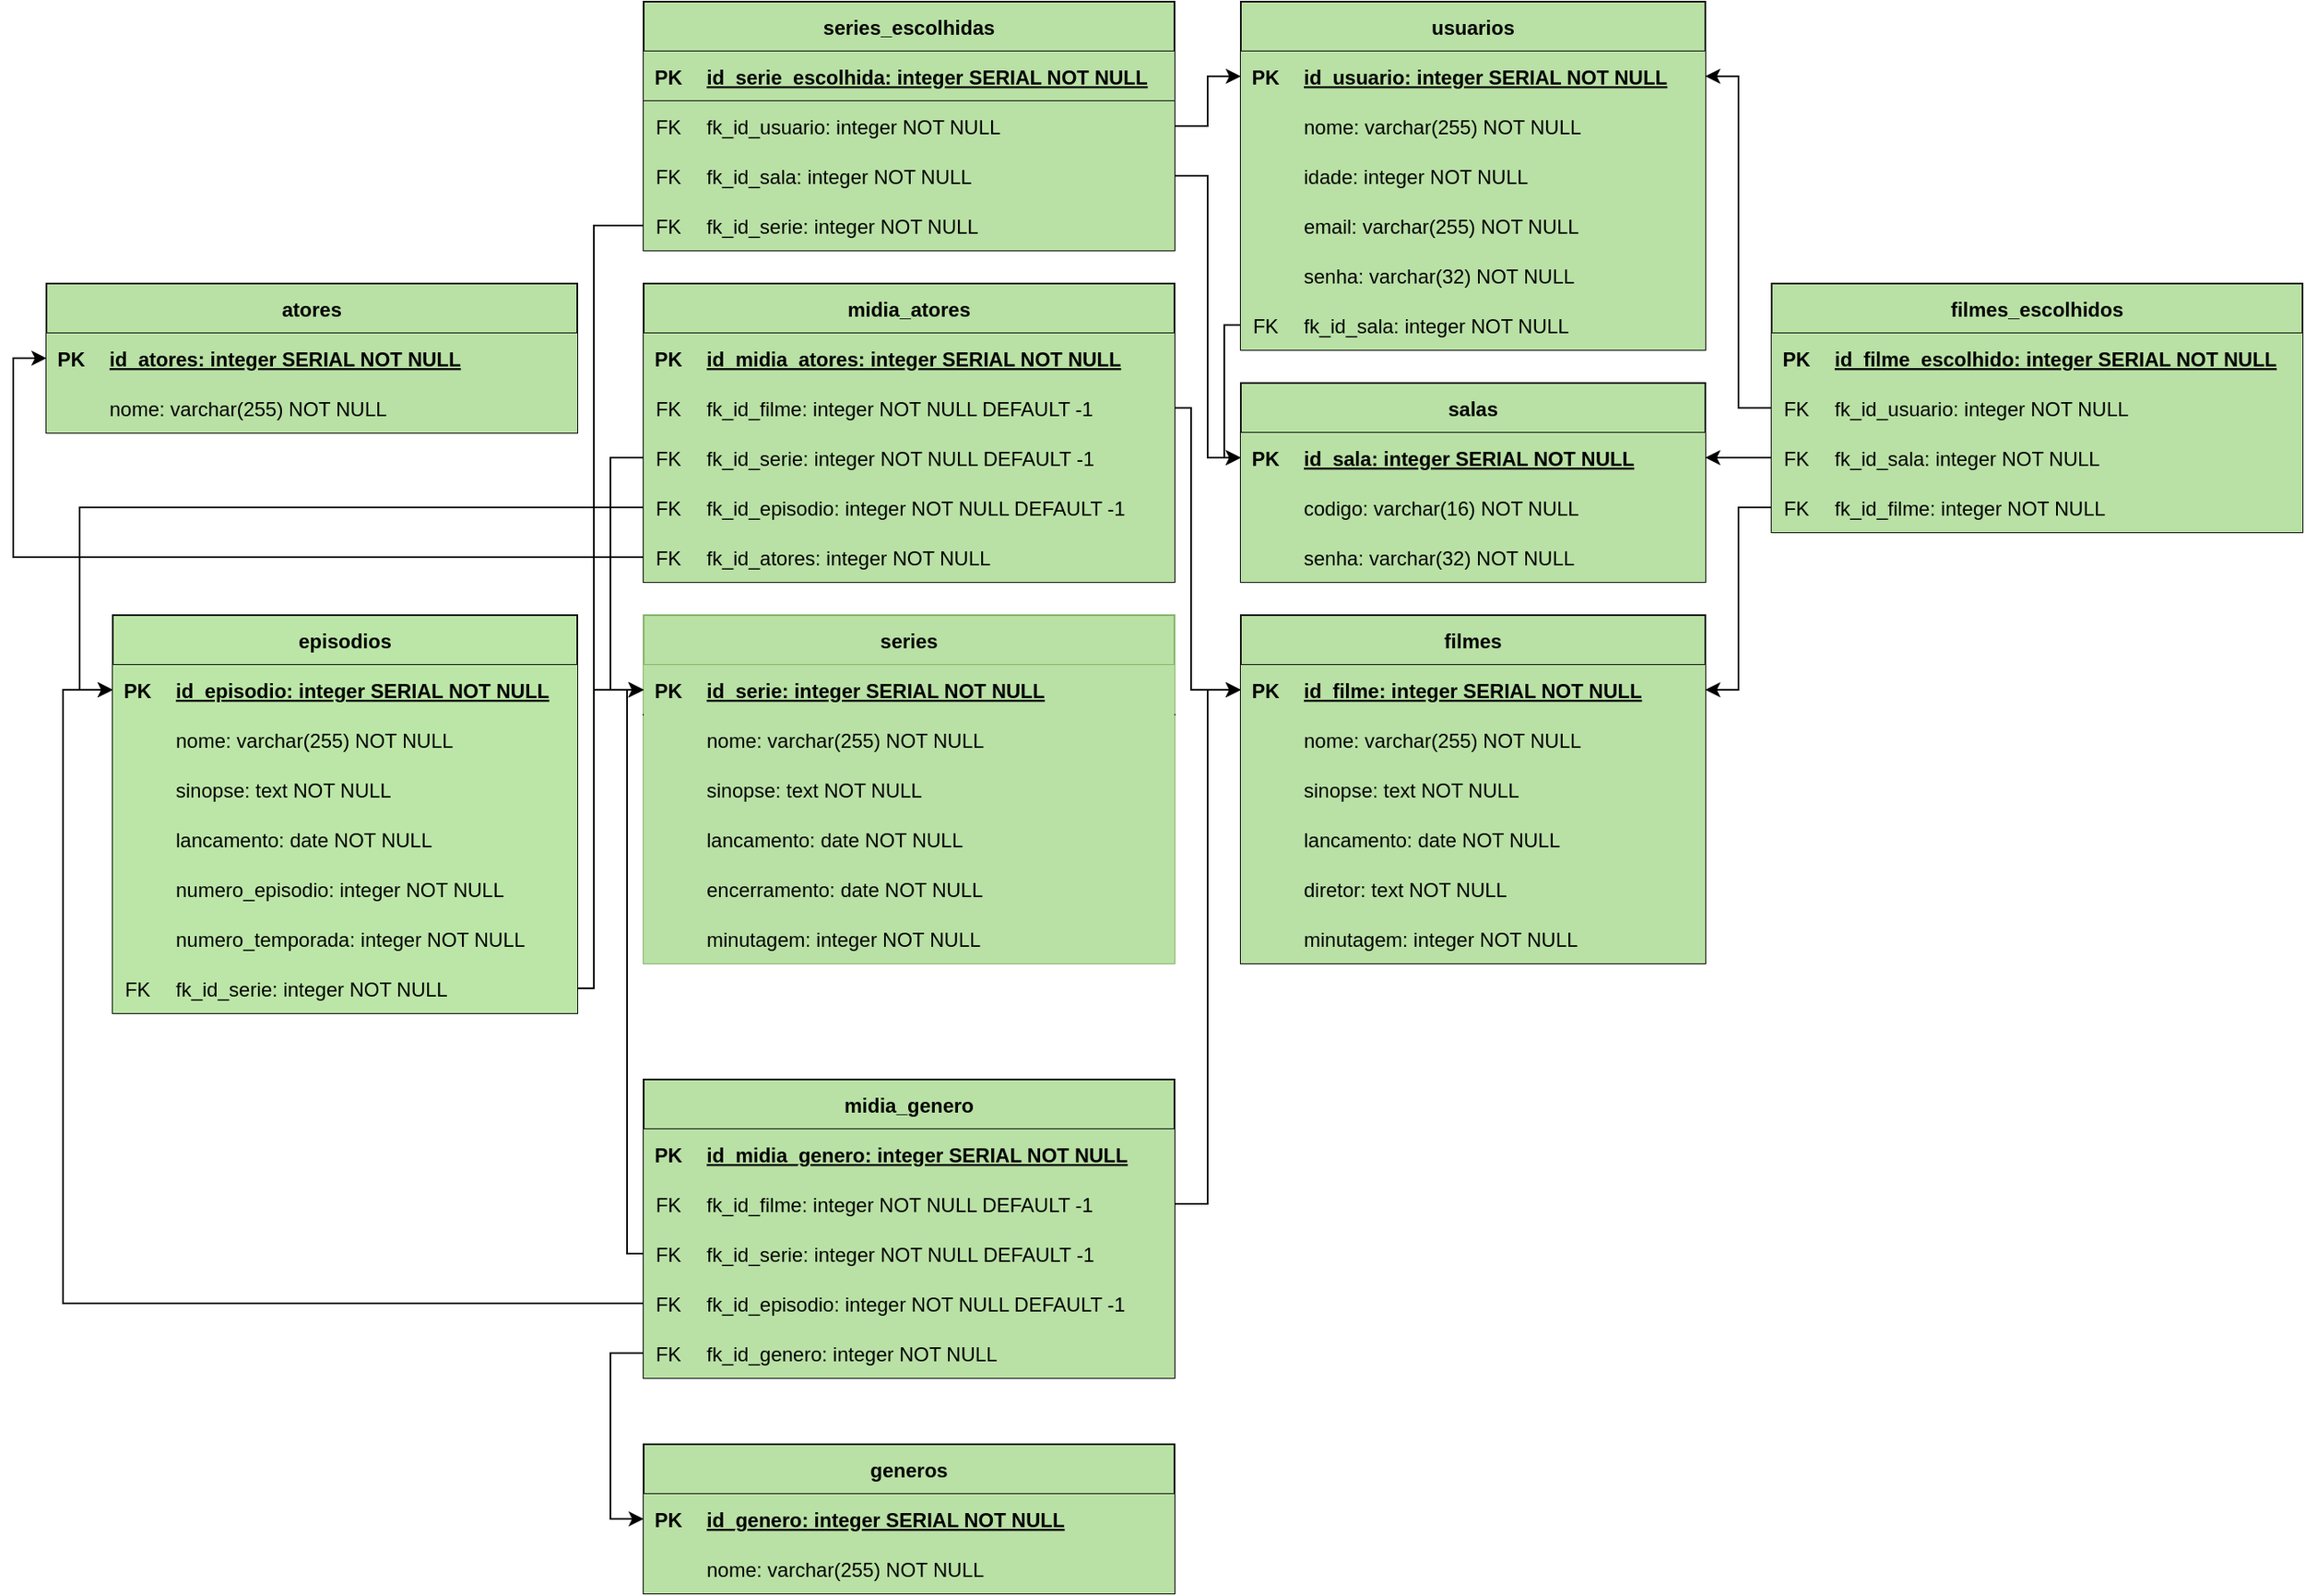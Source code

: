 <mxfile version="24.7.7">
  <diagram id="R2lEEEUBdFMjLlhIrx00" name="Page-1">
    <mxGraphModel dx="2986" dy="606" grid="1" gridSize="10" guides="1" tooltips="1" connect="1" arrows="1" fold="1" page="1" pageScale="1" pageWidth="850" pageHeight="1100" math="0" shadow="0" extFonts="Permanent Marker^https://fonts.googleapis.com/css?family=Permanent+Marker">
      <root>
        <mxCell id="0" />
        <mxCell id="1" parent="0" />
        <mxCell id="C-vyLk0tnHw3VtMMgP7b-2" value="salas" style="shape=table;startSize=30;container=1;collapsible=1;childLayout=tableLayout;fixedRows=1;rowLines=0;fontStyle=1;align=center;resizeLast=1;fillColor=#B9E0A5;" parent="1" vertex="1">
          <mxGeometry x="-680" y="340" width="280" height="120" as="geometry" />
        </mxCell>
        <mxCell id="C-vyLk0tnHw3VtMMgP7b-3" value="" style="shape=partialRectangle;collapsible=0;dropTarget=0;pointerEvents=0;fillColor=#B9E0A5;points=[[0,0.5],[1,0.5]];portConstraint=eastwest;top=0;left=0;right=0;bottom=1;" parent="C-vyLk0tnHw3VtMMgP7b-2" vertex="1">
          <mxGeometry y="30" width="280" height="30" as="geometry" />
        </mxCell>
        <mxCell id="C-vyLk0tnHw3VtMMgP7b-4" value="PK" style="shape=partialRectangle;overflow=hidden;connectable=0;fillColor=#B9E0A5;top=0;left=0;bottom=0;right=0;fontStyle=1;" parent="C-vyLk0tnHw3VtMMgP7b-3" vertex="1">
          <mxGeometry width="30" height="30" as="geometry">
            <mxRectangle width="30" height="30" as="alternateBounds" />
          </mxGeometry>
        </mxCell>
        <mxCell id="C-vyLk0tnHw3VtMMgP7b-5" value="id_sala: integer SERIAL NOT NULL" style="shape=partialRectangle;overflow=hidden;connectable=0;fillColor=#B9E0A5;top=0;left=0;bottom=0;right=0;align=left;spacingLeft=6;fontStyle=5;" parent="C-vyLk0tnHw3VtMMgP7b-3" vertex="1">
          <mxGeometry x="30" width="250" height="30" as="geometry">
            <mxRectangle width="250" height="30" as="alternateBounds" />
          </mxGeometry>
        </mxCell>
        <mxCell id="C-vyLk0tnHw3VtMMgP7b-6" value="" style="shape=partialRectangle;collapsible=0;dropTarget=0;pointerEvents=0;fillColor=#B9E0A5;points=[[0,0.5],[1,0.5]];portConstraint=eastwest;top=0;left=0;right=0;bottom=0;" parent="C-vyLk0tnHw3VtMMgP7b-2" vertex="1">
          <mxGeometry y="60" width="280" height="30" as="geometry" />
        </mxCell>
        <mxCell id="C-vyLk0tnHw3VtMMgP7b-7" value="" style="shape=partialRectangle;overflow=hidden;connectable=0;fillColor=#B9E0A5;top=0;left=0;bottom=0;right=0;" parent="C-vyLk0tnHw3VtMMgP7b-6" vertex="1">
          <mxGeometry width="30" height="30" as="geometry">
            <mxRectangle width="30" height="30" as="alternateBounds" />
          </mxGeometry>
        </mxCell>
        <mxCell id="C-vyLk0tnHw3VtMMgP7b-8" value="codigo: varchar(16) NOT NULL" style="shape=partialRectangle;overflow=hidden;connectable=0;fillColor=#B9E0A5;top=0;left=0;bottom=0;right=0;align=left;spacingLeft=6;" parent="C-vyLk0tnHw3VtMMgP7b-6" vertex="1">
          <mxGeometry x="30" width="250" height="30" as="geometry">
            <mxRectangle width="250" height="30" as="alternateBounds" />
          </mxGeometry>
        </mxCell>
        <mxCell id="YuTx6DVj9ohWgZIfJrAf-3" value="" style="shape=partialRectangle;collapsible=0;dropTarget=0;pointerEvents=0;fillColor=#B9E0A5;points=[[0,0.5],[1,0.5]];portConstraint=eastwest;top=0;left=0;right=0;bottom=0;" parent="C-vyLk0tnHw3VtMMgP7b-2" vertex="1">
          <mxGeometry y="90" width="280" height="30" as="geometry" />
        </mxCell>
        <mxCell id="YuTx6DVj9ohWgZIfJrAf-4" value="" style="shape=partialRectangle;overflow=hidden;connectable=0;fillColor=#B9E0A5;top=0;left=0;bottom=0;right=0;" parent="YuTx6DVj9ohWgZIfJrAf-3" vertex="1">
          <mxGeometry width="30" height="30" as="geometry">
            <mxRectangle width="30" height="30" as="alternateBounds" />
          </mxGeometry>
        </mxCell>
        <mxCell id="YuTx6DVj9ohWgZIfJrAf-5" value="senha: varchar(32) NOT NULL" style="shape=partialRectangle;overflow=hidden;connectable=0;fillColor=#B9E0A5;top=0;left=0;bottom=0;right=0;align=left;spacingLeft=6;" parent="YuTx6DVj9ohWgZIfJrAf-3" vertex="1">
          <mxGeometry x="30" width="250" height="30" as="geometry">
            <mxRectangle width="250" height="30" as="alternateBounds" />
          </mxGeometry>
        </mxCell>
        <mxCell id="C-vyLk0tnHw3VtMMgP7b-13" value="filmes" style="shape=table;startSize=30;container=1;collapsible=1;childLayout=tableLayout;fixedRows=1;rowLines=0;fontStyle=1;align=center;resizeLast=1;fillColor=#B9E0A5;" parent="1" vertex="1">
          <mxGeometry x="-680" y="480" width="280" height="210" as="geometry" />
        </mxCell>
        <mxCell id="C-vyLk0tnHw3VtMMgP7b-14" value="" style="shape=partialRectangle;collapsible=0;dropTarget=0;pointerEvents=0;fillColor=#B9E0A5;points=[[0,0.5],[1,0.5]];portConstraint=eastwest;top=0;left=0;right=0;bottom=1;" parent="C-vyLk0tnHw3VtMMgP7b-13" vertex="1">
          <mxGeometry y="30" width="280" height="30" as="geometry" />
        </mxCell>
        <mxCell id="C-vyLk0tnHw3VtMMgP7b-15" value="PK" style="shape=partialRectangle;overflow=hidden;connectable=0;fillColor=#B9E0A5;top=0;left=0;bottom=0;right=0;fontStyle=1;" parent="C-vyLk0tnHw3VtMMgP7b-14" vertex="1">
          <mxGeometry width="30" height="30" as="geometry">
            <mxRectangle width="30" height="30" as="alternateBounds" />
          </mxGeometry>
        </mxCell>
        <mxCell id="C-vyLk0tnHw3VtMMgP7b-16" value="id_filme: integer SERIAL NOT NULL" style="shape=partialRectangle;overflow=hidden;connectable=0;fillColor=#B9E0A5;top=0;left=0;bottom=0;right=0;align=left;spacingLeft=6;fontStyle=5;" parent="C-vyLk0tnHw3VtMMgP7b-14" vertex="1">
          <mxGeometry x="30" width="250" height="30" as="geometry">
            <mxRectangle width="250" height="30" as="alternateBounds" />
          </mxGeometry>
        </mxCell>
        <mxCell id="C-vyLk0tnHw3VtMMgP7b-17" value="" style="shape=partialRectangle;collapsible=0;dropTarget=0;pointerEvents=0;fillColor=#B9E0A5;points=[[0,0.5],[1,0.5]];portConstraint=eastwest;top=0;left=0;right=0;bottom=0;" parent="C-vyLk0tnHw3VtMMgP7b-13" vertex="1">
          <mxGeometry y="60" width="280" height="30" as="geometry" />
        </mxCell>
        <mxCell id="C-vyLk0tnHw3VtMMgP7b-18" value="" style="shape=partialRectangle;overflow=hidden;connectable=0;fillColor=#B9E0A5;top=0;left=0;bottom=0;right=0;" parent="C-vyLk0tnHw3VtMMgP7b-17" vertex="1">
          <mxGeometry width="30" height="30" as="geometry">
            <mxRectangle width="30" height="30" as="alternateBounds" />
          </mxGeometry>
        </mxCell>
        <mxCell id="C-vyLk0tnHw3VtMMgP7b-19" value="nome: varchar(255) NOT NULL" style="shape=partialRectangle;overflow=hidden;connectable=0;fillColor=#B9E0A5;top=0;left=0;bottom=0;right=0;align=left;spacingLeft=6;" parent="C-vyLk0tnHw3VtMMgP7b-17" vertex="1">
          <mxGeometry x="30" width="250" height="30" as="geometry">
            <mxRectangle width="250" height="30" as="alternateBounds" />
          </mxGeometry>
        </mxCell>
        <mxCell id="C-vyLk0tnHw3VtMMgP7b-20" value="" style="shape=partialRectangle;collapsible=0;dropTarget=0;pointerEvents=0;fillColor=#B9E0A5;points=[[0,0.5],[1,0.5]];portConstraint=eastwest;top=0;left=0;right=0;bottom=0;" parent="C-vyLk0tnHw3VtMMgP7b-13" vertex="1">
          <mxGeometry y="90" width="280" height="30" as="geometry" />
        </mxCell>
        <mxCell id="C-vyLk0tnHw3VtMMgP7b-21" value="" style="shape=partialRectangle;overflow=hidden;connectable=0;fillColor=#B9E0A5;top=0;left=0;bottom=0;right=0;" parent="C-vyLk0tnHw3VtMMgP7b-20" vertex="1">
          <mxGeometry width="30" height="30" as="geometry">
            <mxRectangle width="30" height="30" as="alternateBounds" />
          </mxGeometry>
        </mxCell>
        <mxCell id="C-vyLk0tnHw3VtMMgP7b-22" value="sinopse: text NOT NULL" style="shape=partialRectangle;overflow=hidden;connectable=0;fillColor=#B9E0A5;top=0;left=0;bottom=0;right=0;align=left;spacingLeft=6;" parent="C-vyLk0tnHw3VtMMgP7b-20" vertex="1">
          <mxGeometry x="30" width="250" height="30" as="geometry">
            <mxRectangle width="250" height="30" as="alternateBounds" />
          </mxGeometry>
        </mxCell>
        <mxCell id="4jYssweteFKAgpMdDyCE-33" value="" style="shape=partialRectangle;collapsible=0;dropTarget=0;pointerEvents=0;fillColor=#B9E0A5;points=[[0,0.5],[1,0.5]];portConstraint=eastwest;top=0;left=0;right=0;bottom=0;" parent="C-vyLk0tnHw3VtMMgP7b-13" vertex="1">
          <mxGeometry y="120" width="280" height="30" as="geometry" />
        </mxCell>
        <mxCell id="4jYssweteFKAgpMdDyCE-34" value="" style="shape=partialRectangle;overflow=hidden;connectable=0;fillColor=#B9E0A5;top=0;left=0;bottom=0;right=0;" parent="4jYssweteFKAgpMdDyCE-33" vertex="1">
          <mxGeometry width="30" height="30" as="geometry">
            <mxRectangle width="30" height="30" as="alternateBounds" />
          </mxGeometry>
        </mxCell>
        <mxCell id="4jYssweteFKAgpMdDyCE-35" value="lancamento: date NOT NULL" style="shape=partialRectangle;overflow=hidden;connectable=0;fillColor=#B9E0A5;top=0;left=0;bottom=0;right=0;align=left;spacingLeft=6;" parent="4jYssweteFKAgpMdDyCE-33" vertex="1">
          <mxGeometry x="30" width="250" height="30" as="geometry">
            <mxRectangle width="250" height="30" as="alternateBounds" />
          </mxGeometry>
        </mxCell>
        <mxCell id="O3_KmsKs-KlMIZ6la9Rg-70" value="" style="shape=partialRectangle;collapsible=0;dropTarget=0;pointerEvents=0;fillColor=#B9E0A5;points=[[0,0.5],[1,0.5]];portConstraint=eastwest;top=0;left=0;right=0;bottom=0;" parent="C-vyLk0tnHw3VtMMgP7b-13" vertex="1">
          <mxGeometry y="150" width="280" height="30" as="geometry" />
        </mxCell>
        <mxCell id="O3_KmsKs-KlMIZ6la9Rg-71" value="" style="shape=partialRectangle;overflow=hidden;connectable=0;fillColor=#B9E0A5;top=0;left=0;bottom=0;right=0;" parent="O3_KmsKs-KlMIZ6la9Rg-70" vertex="1">
          <mxGeometry width="30" height="30" as="geometry">
            <mxRectangle width="30" height="30" as="alternateBounds" />
          </mxGeometry>
        </mxCell>
        <mxCell id="O3_KmsKs-KlMIZ6la9Rg-72" value="diretor: text NOT NULL" style="shape=partialRectangle;overflow=hidden;connectable=0;fillColor=#B9E0A5;top=0;left=0;bottom=0;right=0;align=left;spacingLeft=6;" parent="O3_KmsKs-KlMIZ6la9Rg-70" vertex="1">
          <mxGeometry x="30" width="250" height="30" as="geometry">
            <mxRectangle width="250" height="30" as="alternateBounds" />
          </mxGeometry>
        </mxCell>
        <mxCell id="4jYssweteFKAgpMdDyCE-92" value="" style="shape=partialRectangle;collapsible=0;dropTarget=0;pointerEvents=0;fillColor=#B9E0A5;points=[[0,0.5],[1,0.5]];portConstraint=eastwest;top=0;left=0;right=0;bottom=0;" parent="C-vyLk0tnHw3VtMMgP7b-13" vertex="1">
          <mxGeometry y="180" width="280" height="30" as="geometry" />
        </mxCell>
        <mxCell id="4jYssweteFKAgpMdDyCE-93" value="" style="shape=partialRectangle;overflow=hidden;connectable=0;fillColor=#B9E0A5;top=0;left=0;bottom=0;right=0;" parent="4jYssweteFKAgpMdDyCE-92" vertex="1">
          <mxGeometry width="30" height="30" as="geometry">
            <mxRectangle width="30" height="30" as="alternateBounds" />
          </mxGeometry>
        </mxCell>
        <mxCell id="4jYssweteFKAgpMdDyCE-94" value="minutagem: integer NOT NULL" style="shape=partialRectangle;overflow=hidden;connectable=0;fillColor=#B9E0A5;top=0;left=0;bottom=0;right=0;align=left;spacingLeft=6;" parent="4jYssweteFKAgpMdDyCE-92" vertex="1">
          <mxGeometry x="30" width="250" height="30" as="geometry">
            <mxRectangle width="250" height="30" as="alternateBounds" />
          </mxGeometry>
        </mxCell>
        <mxCell id="C-vyLk0tnHw3VtMMgP7b-23" value="usuarios" style="shape=table;startSize=30;container=1;collapsible=1;childLayout=tableLayout;fixedRows=1;rowLines=0;fontStyle=1;align=center;resizeLast=1;fillColor=#B9E0A5;" parent="1" vertex="1">
          <mxGeometry x="-680" y="110" width="280" height="210" as="geometry" />
        </mxCell>
        <mxCell id="C-vyLk0tnHw3VtMMgP7b-24" value="" style="shape=partialRectangle;collapsible=0;dropTarget=0;pointerEvents=0;fillColor=#B9E0A5;points=[[0,0.5],[1,0.5]];portConstraint=eastwest;top=0;left=0;right=0;bottom=1;" parent="C-vyLk0tnHw3VtMMgP7b-23" vertex="1">
          <mxGeometry y="30" width="280" height="30" as="geometry" />
        </mxCell>
        <mxCell id="C-vyLk0tnHw3VtMMgP7b-25" value="PK" style="shape=partialRectangle;overflow=hidden;connectable=0;fillColor=#B9E0A5;top=0;left=0;bottom=0;right=0;fontStyle=1;" parent="C-vyLk0tnHw3VtMMgP7b-24" vertex="1">
          <mxGeometry width="30" height="30" as="geometry">
            <mxRectangle width="30" height="30" as="alternateBounds" />
          </mxGeometry>
        </mxCell>
        <mxCell id="C-vyLk0tnHw3VtMMgP7b-26" value="id_usuario: integer SERIAL NOT NULL" style="shape=partialRectangle;overflow=hidden;connectable=0;fillColor=#B9E0A5;top=0;left=0;bottom=0;right=0;align=left;spacingLeft=6;fontStyle=5;" parent="C-vyLk0tnHw3VtMMgP7b-24" vertex="1">
          <mxGeometry x="30" width="250" height="30" as="geometry">
            <mxRectangle width="250" height="30" as="alternateBounds" />
          </mxGeometry>
        </mxCell>
        <mxCell id="C-vyLk0tnHw3VtMMgP7b-27" value="" style="shape=partialRectangle;collapsible=0;dropTarget=0;pointerEvents=0;fillColor=#B9E0A5;points=[[0,0.5],[1,0.5]];portConstraint=eastwest;top=0;left=0;right=0;bottom=0;" parent="C-vyLk0tnHw3VtMMgP7b-23" vertex="1">
          <mxGeometry y="60" width="280" height="30" as="geometry" />
        </mxCell>
        <mxCell id="C-vyLk0tnHw3VtMMgP7b-28" value="" style="shape=partialRectangle;overflow=hidden;connectable=0;fillColor=#B9E0A5;top=0;left=0;bottom=0;right=0;" parent="C-vyLk0tnHw3VtMMgP7b-27" vertex="1">
          <mxGeometry width="30" height="30" as="geometry">
            <mxRectangle width="30" height="30" as="alternateBounds" />
          </mxGeometry>
        </mxCell>
        <mxCell id="C-vyLk0tnHw3VtMMgP7b-29" value="nome: varchar(255) NOT NULL" style="shape=partialRectangle;overflow=hidden;connectable=0;fillColor=#B9E0A5;top=0;left=0;bottom=0;right=0;align=left;spacingLeft=6;" parent="C-vyLk0tnHw3VtMMgP7b-27" vertex="1">
          <mxGeometry x="30" width="250" height="30" as="geometry">
            <mxRectangle width="250" height="30" as="alternateBounds" />
          </mxGeometry>
        </mxCell>
        <mxCell id="4jYssweteFKAgpMdDyCE-18" value="" style="shape=partialRectangle;collapsible=0;dropTarget=0;pointerEvents=0;fillColor=#B9E0A5;points=[[0,0.5],[1,0.5]];portConstraint=eastwest;top=0;left=0;right=0;bottom=0;" parent="C-vyLk0tnHw3VtMMgP7b-23" vertex="1">
          <mxGeometry y="90" width="280" height="30" as="geometry" />
        </mxCell>
        <mxCell id="4jYssweteFKAgpMdDyCE-19" value="" style="shape=partialRectangle;overflow=hidden;connectable=0;fillColor=#B9E0A5;top=0;left=0;bottom=0;right=0;" parent="4jYssweteFKAgpMdDyCE-18" vertex="1">
          <mxGeometry width="30" height="30" as="geometry">
            <mxRectangle width="30" height="30" as="alternateBounds" />
          </mxGeometry>
        </mxCell>
        <mxCell id="4jYssweteFKAgpMdDyCE-20" value="idade: integer NOT NULL" style="shape=partialRectangle;overflow=hidden;connectable=0;fillColor=#B9E0A5;top=0;left=0;bottom=0;right=0;align=left;spacingLeft=6;" parent="4jYssweteFKAgpMdDyCE-18" vertex="1">
          <mxGeometry x="30" width="250" height="30" as="geometry">
            <mxRectangle width="250" height="30" as="alternateBounds" />
          </mxGeometry>
        </mxCell>
        <mxCell id="4jYssweteFKAgpMdDyCE-15" value="" style="shape=partialRectangle;collapsible=0;dropTarget=0;pointerEvents=0;fillColor=#B9E0A5;points=[[0,0.5],[1,0.5]];portConstraint=eastwest;top=0;left=0;right=0;bottom=0;" parent="C-vyLk0tnHw3VtMMgP7b-23" vertex="1">
          <mxGeometry y="120" width="280" height="30" as="geometry" />
        </mxCell>
        <mxCell id="4jYssweteFKAgpMdDyCE-16" value="" style="shape=partialRectangle;overflow=hidden;connectable=0;fillColor=#B9E0A5;top=0;left=0;bottom=0;right=0;" parent="4jYssweteFKAgpMdDyCE-15" vertex="1">
          <mxGeometry width="30" height="30" as="geometry">
            <mxRectangle width="30" height="30" as="alternateBounds" />
          </mxGeometry>
        </mxCell>
        <mxCell id="4jYssweteFKAgpMdDyCE-17" value="email: varchar(255) NOT NULL" style="shape=partialRectangle;overflow=hidden;connectable=0;fillColor=#B9E0A5;top=0;left=0;bottom=0;right=0;align=left;spacingLeft=6;" parent="4jYssweteFKAgpMdDyCE-15" vertex="1">
          <mxGeometry x="30" width="250" height="30" as="geometry">
            <mxRectangle width="250" height="30" as="alternateBounds" />
          </mxGeometry>
        </mxCell>
        <mxCell id="4jYssweteFKAgpMdDyCE-21" value="" style="shape=partialRectangle;collapsible=0;dropTarget=0;pointerEvents=0;fillColor=#B9E0A5;points=[[0,0.5],[1,0.5]];portConstraint=eastwest;top=0;left=0;right=0;bottom=0;" parent="C-vyLk0tnHw3VtMMgP7b-23" vertex="1">
          <mxGeometry y="150" width="280" height="30" as="geometry" />
        </mxCell>
        <mxCell id="4jYssweteFKAgpMdDyCE-22" value="" style="shape=partialRectangle;overflow=hidden;connectable=0;fillColor=#B9E0A5;top=0;left=0;bottom=0;right=0;" parent="4jYssweteFKAgpMdDyCE-21" vertex="1">
          <mxGeometry width="30" height="30" as="geometry">
            <mxRectangle width="30" height="30" as="alternateBounds" />
          </mxGeometry>
        </mxCell>
        <mxCell id="4jYssweteFKAgpMdDyCE-23" value="senha: varchar(32) NOT NULL" style="shape=partialRectangle;overflow=hidden;connectable=0;fillColor=#B9E0A5;top=0;left=0;bottom=0;right=0;align=left;spacingLeft=6;" parent="4jYssweteFKAgpMdDyCE-21" vertex="1">
          <mxGeometry x="30" width="250" height="30" as="geometry">
            <mxRectangle width="250" height="30" as="alternateBounds" />
          </mxGeometry>
        </mxCell>
        <mxCell id="4jYssweteFKAgpMdDyCE-73" value="" style="shape=partialRectangle;collapsible=0;dropTarget=0;pointerEvents=0;fillColor=#B9E0A5;points=[[0,0.5],[1,0.5]];portConstraint=eastwest;top=0;left=0;right=0;bottom=0;" parent="C-vyLk0tnHw3VtMMgP7b-23" vertex="1">
          <mxGeometry y="180" width="280" height="30" as="geometry" />
        </mxCell>
        <mxCell id="4jYssweteFKAgpMdDyCE-74" value="FK" style="shape=partialRectangle;overflow=hidden;connectable=0;fillColor=#B9E0A5;top=0;left=0;bottom=0;right=0;" parent="4jYssweteFKAgpMdDyCE-73" vertex="1">
          <mxGeometry width="30" height="30" as="geometry">
            <mxRectangle width="30" height="30" as="alternateBounds" />
          </mxGeometry>
        </mxCell>
        <mxCell id="4jYssweteFKAgpMdDyCE-75" value="fk_id_sala: integer NOT NULL" style="shape=partialRectangle;overflow=hidden;connectable=0;fillColor=#B9E0A5;top=0;left=0;bottom=0;right=0;align=left;spacingLeft=6;" parent="4jYssweteFKAgpMdDyCE-73" vertex="1">
          <mxGeometry x="30" width="250" height="30" as="geometry">
            <mxRectangle width="250" height="30" as="alternateBounds" />
          </mxGeometry>
        </mxCell>
        <mxCell id="4jYssweteFKAgpMdDyCE-1" value="filmes_escolhidos" style="shape=table;startSize=30;container=1;collapsible=1;childLayout=tableLayout;fixedRows=1;rowLines=0;fontStyle=1;align=center;resizeLast=1;fillColor=#B9E0A5;" parent="1" vertex="1">
          <mxGeometry x="-360" y="280" width="320" height="150" as="geometry" />
        </mxCell>
        <mxCell id="4jYssweteFKAgpMdDyCE-2" value="" style="shape=partialRectangle;collapsible=0;dropTarget=0;pointerEvents=0;fillColor=#B9E0A5;points=[[0,0.5],[1,0.5]];portConstraint=eastwest;top=0;left=0;right=0;bottom=1;" parent="4jYssweteFKAgpMdDyCE-1" vertex="1">
          <mxGeometry y="30" width="320" height="30" as="geometry" />
        </mxCell>
        <mxCell id="4jYssweteFKAgpMdDyCE-3" value="PK" style="shape=partialRectangle;overflow=hidden;connectable=0;fillColor=#B9E0A5;top=0;left=0;bottom=0;right=0;fontStyle=1;" parent="4jYssweteFKAgpMdDyCE-2" vertex="1">
          <mxGeometry width="30" height="30" as="geometry">
            <mxRectangle width="30" height="30" as="alternateBounds" />
          </mxGeometry>
        </mxCell>
        <mxCell id="4jYssweteFKAgpMdDyCE-4" value="id_filme_escolhido: integer SERIAL NOT NULL" style="shape=partialRectangle;overflow=hidden;connectable=0;fillColor=#B9E0A5;top=0;left=0;bottom=0;right=0;align=left;spacingLeft=6;fontStyle=5;" parent="4jYssweteFKAgpMdDyCE-2" vertex="1">
          <mxGeometry x="30" width="290" height="30" as="geometry">
            <mxRectangle width="290" height="30" as="alternateBounds" />
          </mxGeometry>
        </mxCell>
        <mxCell id="4jYssweteFKAgpMdDyCE-5" value="" style="shape=partialRectangle;collapsible=0;dropTarget=0;pointerEvents=0;fillColor=#B9E0A5;points=[[0,0.5],[1,0.5]];portConstraint=eastwest;top=0;left=0;right=0;bottom=0;" parent="4jYssweteFKAgpMdDyCE-1" vertex="1">
          <mxGeometry y="60" width="320" height="30" as="geometry" />
        </mxCell>
        <mxCell id="4jYssweteFKAgpMdDyCE-6" value="FK" style="shape=partialRectangle;overflow=hidden;connectable=0;fillColor=#B9E0A5;top=0;left=0;bottom=0;right=0;" parent="4jYssweteFKAgpMdDyCE-5" vertex="1">
          <mxGeometry width="30" height="30" as="geometry">
            <mxRectangle width="30" height="30" as="alternateBounds" />
          </mxGeometry>
        </mxCell>
        <mxCell id="4jYssweteFKAgpMdDyCE-7" value="fk_id_usuario: integer NOT NULL" style="shape=partialRectangle;overflow=hidden;connectable=0;fillColor=#B9E0A5;top=0;left=0;bottom=0;right=0;align=left;spacingLeft=6;" parent="4jYssweteFKAgpMdDyCE-5" vertex="1">
          <mxGeometry x="30" width="290" height="30" as="geometry">
            <mxRectangle width="290" height="30" as="alternateBounds" />
          </mxGeometry>
        </mxCell>
        <mxCell id="4jYssweteFKAgpMdDyCE-51" value="" style="shape=partialRectangle;collapsible=0;dropTarget=0;pointerEvents=0;fillColor=#B9E0A5;points=[[0,0.5],[1,0.5]];portConstraint=eastwest;top=0;left=0;right=0;bottom=0;" parent="4jYssweteFKAgpMdDyCE-1" vertex="1">
          <mxGeometry y="90" width="320" height="30" as="geometry" />
        </mxCell>
        <mxCell id="4jYssweteFKAgpMdDyCE-52" value="FK" style="shape=partialRectangle;overflow=hidden;connectable=0;fillColor=#B9E0A5;top=0;left=0;bottom=0;right=0;" parent="4jYssweteFKAgpMdDyCE-51" vertex="1">
          <mxGeometry width="30" height="30" as="geometry">
            <mxRectangle width="30" height="30" as="alternateBounds" />
          </mxGeometry>
        </mxCell>
        <mxCell id="4jYssweteFKAgpMdDyCE-53" value="fk_id_sala: integer NOT NULL" style="shape=partialRectangle;overflow=hidden;connectable=0;fillColor=#B9E0A5;top=0;left=0;bottom=0;right=0;align=left;spacingLeft=6;" parent="4jYssweteFKAgpMdDyCE-51" vertex="1">
          <mxGeometry x="30" width="290" height="30" as="geometry">
            <mxRectangle width="290" height="30" as="alternateBounds" />
          </mxGeometry>
        </mxCell>
        <mxCell id="4jYssweteFKAgpMdDyCE-48" value="" style="shape=partialRectangle;collapsible=0;dropTarget=0;pointerEvents=0;fillColor=#B9E0A5;points=[[0,0.5],[1,0.5]];portConstraint=eastwest;top=0;left=0;right=0;bottom=0;" parent="4jYssweteFKAgpMdDyCE-1" vertex="1">
          <mxGeometry y="120" width="320" height="30" as="geometry" />
        </mxCell>
        <mxCell id="4jYssweteFKAgpMdDyCE-49" value="FK" style="shape=partialRectangle;overflow=hidden;connectable=0;fillColor=#B9E0A5;top=0;left=0;bottom=0;right=0;" parent="4jYssweteFKAgpMdDyCE-48" vertex="1">
          <mxGeometry width="30" height="30" as="geometry">
            <mxRectangle width="30" height="30" as="alternateBounds" />
          </mxGeometry>
        </mxCell>
        <mxCell id="4jYssweteFKAgpMdDyCE-50" value="fk_id_filme: integer NOT NULL" style="shape=partialRectangle;overflow=hidden;connectable=0;fillColor=#B9E0A5;top=0;left=0;bottom=0;right=0;align=left;spacingLeft=6;" parent="4jYssweteFKAgpMdDyCE-48" vertex="1">
          <mxGeometry x="30" width="290" height="30" as="geometry">
            <mxRectangle width="290" height="30" as="alternateBounds" />
          </mxGeometry>
        </mxCell>
        <mxCell id="4jYssweteFKAgpMdDyCE-84" style="edgeStyle=orthogonalEdgeStyle;rounded=0;orthogonalLoop=1;jettySize=auto;html=1;entryX=1;entryY=0.5;entryDx=0;entryDy=0;" parent="1" source="4jYssweteFKAgpMdDyCE-51" target="C-vyLk0tnHw3VtMMgP7b-3" edge="1">
          <mxGeometry relative="1" as="geometry" />
        </mxCell>
        <mxCell id="4jYssweteFKAgpMdDyCE-86" style="edgeStyle=orthogonalEdgeStyle;rounded=0;orthogonalLoop=1;jettySize=auto;html=1;entryX=0;entryY=0.5;entryDx=0;entryDy=0;" parent="1" source="4jYssweteFKAgpMdDyCE-73" target="C-vyLk0tnHw3VtMMgP7b-3" edge="1">
          <mxGeometry relative="1" as="geometry">
            <Array as="points">
              <mxPoint x="-690" y="305" />
              <mxPoint x="-690" y="385" />
            </Array>
          </mxGeometry>
        </mxCell>
        <mxCell id="4jYssweteFKAgpMdDyCE-91" style="edgeStyle=orthogonalEdgeStyle;rounded=0;orthogonalLoop=1;jettySize=auto;html=1;entryX=1;entryY=0.5;entryDx=0;entryDy=0;" parent="1" source="4jYssweteFKAgpMdDyCE-48" target="C-vyLk0tnHw3VtMMgP7b-14" edge="1">
          <mxGeometry relative="1" as="geometry" />
        </mxCell>
        <mxCell id="O3_KmsKs-KlMIZ6la9Rg-1" value="series" style="shape=table;startSize=30;container=1;collapsible=1;childLayout=tableLayout;fixedRows=1;rowLines=0;fontStyle=1;align=center;resizeLast=1;fillColor=#B9E0A5;strokeColor=#82b366;" parent="1" vertex="1">
          <mxGeometry x="-1040" y="480" width="320" height="210" as="geometry" />
        </mxCell>
        <mxCell id="O3_KmsKs-KlMIZ6la9Rg-2" value="" style="shape=partialRectangle;collapsible=0;dropTarget=0;pointerEvents=0;fillColor=#B9E0A5;points=[[0,0.5],[1,0.5]];portConstraint=eastwest;top=0;left=0;right=0;bottom=1;" parent="O3_KmsKs-KlMIZ6la9Rg-1" vertex="1">
          <mxGeometry y="30" width="320" height="30" as="geometry" />
        </mxCell>
        <mxCell id="O3_KmsKs-KlMIZ6la9Rg-3" value="PK" style="shape=partialRectangle;overflow=hidden;connectable=0;fillColor=#B9E0A5;top=0;left=0;bottom=0;right=0;fontStyle=1;" parent="O3_KmsKs-KlMIZ6la9Rg-2" vertex="1">
          <mxGeometry width="30" height="30" as="geometry">
            <mxRectangle width="30" height="30" as="alternateBounds" />
          </mxGeometry>
        </mxCell>
        <mxCell id="O3_KmsKs-KlMIZ6la9Rg-4" value="id_serie: integer SERIAL NOT NULL" style="shape=partialRectangle;overflow=hidden;connectable=0;fillColor=#B9E0A5;top=0;left=0;bottom=0;right=0;align=left;spacingLeft=6;fontStyle=5;" parent="O3_KmsKs-KlMIZ6la9Rg-2" vertex="1">
          <mxGeometry x="30" width="290" height="30" as="geometry">
            <mxRectangle width="290" height="30" as="alternateBounds" />
          </mxGeometry>
        </mxCell>
        <mxCell id="O3_KmsKs-KlMIZ6la9Rg-5" value="" style="shape=partialRectangle;collapsible=0;dropTarget=0;pointerEvents=0;fillColor=#B9E0A5;points=[[0,0.5],[1,0.5]];portConstraint=eastwest;top=0;left=0;right=0;bottom=0;" parent="O3_KmsKs-KlMIZ6la9Rg-1" vertex="1">
          <mxGeometry y="60" width="320" height="30" as="geometry" />
        </mxCell>
        <mxCell id="O3_KmsKs-KlMIZ6la9Rg-6" value="" style="shape=partialRectangle;overflow=hidden;connectable=0;fillColor=#B9E0A5;top=0;left=0;bottom=0;right=0;" parent="O3_KmsKs-KlMIZ6la9Rg-5" vertex="1">
          <mxGeometry width="30" height="30" as="geometry">
            <mxRectangle width="30" height="30" as="alternateBounds" />
          </mxGeometry>
        </mxCell>
        <mxCell id="O3_KmsKs-KlMIZ6la9Rg-7" value="nome: varchar(255) NOT NULL" style="shape=partialRectangle;overflow=hidden;connectable=0;fillColor=#B9E0A5;top=0;left=0;bottom=0;right=0;align=left;spacingLeft=6;" parent="O3_KmsKs-KlMIZ6la9Rg-5" vertex="1">
          <mxGeometry x="30" width="290" height="30" as="geometry">
            <mxRectangle width="290" height="30" as="alternateBounds" />
          </mxGeometry>
        </mxCell>
        <mxCell id="O3_KmsKs-KlMIZ6la9Rg-8" value="" style="shape=partialRectangle;collapsible=0;dropTarget=0;pointerEvents=0;fillColor=#B9E0A5;points=[[0,0.5],[1,0.5]];portConstraint=eastwest;top=0;left=0;right=0;bottom=0;" parent="O3_KmsKs-KlMIZ6la9Rg-1" vertex="1">
          <mxGeometry y="90" width="320" height="30" as="geometry" />
        </mxCell>
        <mxCell id="O3_KmsKs-KlMIZ6la9Rg-9" value="" style="shape=partialRectangle;overflow=hidden;connectable=0;fillColor=#B9E0A5;top=0;left=0;bottom=0;right=0;" parent="O3_KmsKs-KlMIZ6la9Rg-8" vertex="1">
          <mxGeometry width="30" height="30" as="geometry">
            <mxRectangle width="30" height="30" as="alternateBounds" />
          </mxGeometry>
        </mxCell>
        <mxCell id="O3_KmsKs-KlMIZ6la9Rg-10" value="sinopse: text NOT NULL" style="shape=partialRectangle;overflow=hidden;connectable=0;fillColor=#B9E0A5;top=0;left=0;bottom=0;right=0;align=left;spacingLeft=6;" parent="O3_KmsKs-KlMIZ6la9Rg-8" vertex="1">
          <mxGeometry x="30" width="290" height="30" as="geometry">
            <mxRectangle width="290" height="30" as="alternateBounds" />
          </mxGeometry>
        </mxCell>
        <mxCell id="O3_KmsKs-KlMIZ6la9Rg-11" value="" style="shape=partialRectangle;collapsible=0;dropTarget=0;pointerEvents=0;fillColor=#B9E0A5;points=[[0,0.5],[1,0.5]];portConstraint=eastwest;top=0;left=0;right=0;bottom=0;" parent="O3_KmsKs-KlMIZ6la9Rg-1" vertex="1">
          <mxGeometry y="120" width="320" height="30" as="geometry" />
        </mxCell>
        <mxCell id="O3_KmsKs-KlMIZ6la9Rg-12" value="" style="shape=partialRectangle;overflow=hidden;connectable=0;fillColor=#B9E0A5;top=0;left=0;bottom=0;right=0;" parent="O3_KmsKs-KlMIZ6la9Rg-11" vertex="1">
          <mxGeometry width="30" height="30" as="geometry">
            <mxRectangle width="30" height="30" as="alternateBounds" />
          </mxGeometry>
        </mxCell>
        <mxCell id="O3_KmsKs-KlMIZ6la9Rg-13" value="lancamento: date NOT NULL" style="shape=partialRectangle;overflow=hidden;connectable=0;fillColor=#B9E0A5;top=0;left=0;bottom=0;right=0;align=left;spacingLeft=6;" parent="O3_KmsKs-KlMIZ6la9Rg-11" vertex="1">
          <mxGeometry x="30" width="290" height="30" as="geometry">
            <mxRectangle width="290" height="30" as="alternateBounds" />
          </mxGeometry>
        </mxCell>
        <mxCell id="O3_KmsKs-KlMIZ6la9Rg-24" value="" style="shape=partialRectangle;collapsible=0;dropTarget=0;pointerEvents=0;fillColor=#B9E0A5;points=[[0,0.5],[1,0.5]];portConstraint=eastwest;top=0;left=0;right=0;bottom=0;" parent="O3_KmsKs-KlMIZ6la9Rg-1" vertex="1">
          <mxGeometry y="150" width="320" height="30" as="geometry" />
        </mxCell>
        <mxCell id="O3_KmsKs-KlMIZ6la9Rg-25" value="" style="shape=partialRectangle;overflow=hidden;connectable=0;fillColor=#B9E0A5;top=0;left=0;bottom=0;right=0;" parent="O3_KmsKs-KlMIZ6la9Rg-24" vertex="1">
          <mxGeometry width="30" height="30" as="geometry">
            <mxRectangle width="30" height="30" as="alternateBounds" />
          </mxGeometry>
        </mxCell>
        <mxCell id="O3_KmsKs-KlMIZ6la9Rg-26" value="encerramento: date NOT NULL" style="shape=partialRectangle;overflow=hidden;connectable=0;fillColor=#B9E0A5;top=0;left=0;bottom=0;right=0;align=left;spacingLeft=6;" parent="O3_KmsKs-KlMIZ6la9Rg-24" vertex="1">
          <mxGeometry x="30" width="290" height="30" as="geometry">
            <mxRectangle width="290" height="30" as="alternateBounds" />
          </mxGeometry>
        </mxCell>
        <mxCell id="U60I73bSEBsrePmYxL8--30" value="" style="shape=partialRectangle;collapsible=0;dropTarget=0;pointerEvents=0;fillColor=#B9E0A5;points=[[0,0.5],[1,0.5]];portConstraint=eastwest;top=0;left=0;right=0;bottom=0;" vertex="1" parent="O3_KmsKs-KlMIZ6la9Rg-1">
          <mxGeometry y="180" width="320" height="30" as="geometry" />
        </mxCell>
        <mxCell id="U60I73bSEBsrePmYxL8--31" value="" style="shape=partialRectangle;overflow=hidden;connectable=0;fillColor=#B9E0A5;top=0;left=0;bottom=0;right=0;" vertex="1" parent="U60I73bSEBsrePmYxL8--30">
          <mxGeometry width="30" height="30" as="geometry">
            <mxRectangle width="30" height="30" as="alternateBounds" />
          </mxGeometry>
        </mxCell>
        <mxCell id="U60I73bSEBsrePmYxL8--32" value="minutagem: integer NOT NULL" style="shape=partialRectangle;overflow=hidden;connectable=0;fillColor=#B9E0A5;top=0;left=0;bottom=0;right=0;align=left;spacingLeft=6;" vertex="1" parent="U60I73bSEBsrePmYxL8--30">
          <mxGeometry x="30" width="290" height="30" as="geometry">
            <mxRectangle width="290" height="30" as="alternateBounds" />
          </mxGeometry>
        </mxCell>
        <mxCell id="O3_KmsKs-KlMIZ6la9Rg-27" value="episodios" style="shape=table;startSize=30;container=1;collapsible=1;childLayout=tableLayout;fixedRows=1;rowLines=0;fontStyle=1;align=center;resizeLast=1;fillColor=#bce6a7;" parent="1" vertex="1">
          <mxGeometry x="-1360" y="480" width="280" height="240" as="geometry" />
        </mxCell>
        <mxCell id="O3_KmsKs-KlMIZ6la9Rg-28" value="" style="shape=partialRectangle;collapsible=0;dropTarget=0;pointerEvents=0;fillColor=#bce6a7;points=[[0,0.5],[1,0.5]];portConstraint=eastwest;top=0;left=0;right=0;bottom=1;" parent="O3_KmsKs-KlMIZ6la9Rg-27" vertex="1">
          <mxGeometry y="30" width="280" height="30" as="geometry" />
        </mxCell>
        <mxCell id="O3_KmsKs-KlMIZ6la9Rg-29" value="PK" style="shape=partialRectangle;overflow=hidden;connectable=0;fillColor=#bce6a7;top=0;left=0;bottom=0;right=0;fontStyle=1;" parent="O3_KmsKs-KlMIZ6la9Rg-28" vertex="1">
          <mxGeometry width="30" height="30" as="geometry">
            <mxRectangle width="30" height="30" as="alternateBounds" />
          </mxGeometry>
        </mxCell>
        <mxCell id="O3_KmsKs-KlMIZ6la9Rg-30" value="id_episodio: integer SERIAL NOT NULL" style="shape=partialRectangle;overflow=hidden;connectable=0;fillColor=#bce6a7;top=0;left=0;bottom=0;right=0;align=left;spacingLeft=6;fontStyle=5;" parent="O3_KmsKs-KlMIZ6la9Rg-28" vertex="1">
          <mxGeometry x="30" width="250" height="30" as="geometry">
            <mxRectangle width="250" height="30" as="alternateBounds" />
          </mxGeometry>
        </mxCell>
        <mxCell id="O3_KmsKs-KlMIZ6la9Rg-31" value="" style="shape=partialRectangle;collapsible=0;dropTarget=0;pointerEvents=0;fillColor=#bce6a7;points=[[0,0.5],[1,0.5]];portConstraint=eastwest;top=0;left=0;right=0;bottom=0;" parent="O3_KmsKs-KlMIZ6la9Rg-27" vertex="1">
          <mxGeometry y="60" width="280" height="30" as="geometry" />
        </mxCell>
        <mxCell id="O3_KmsKs-KlMIZ6la9Rg-32" value="" style="shape=partialRectangle;overflow=hidden;connectable=0;fillColor=#bce6a7;top=0;left=0;bottom=0;right=0;" parent="O3_KmsKs-KlMIZ6la9Rg-31" vertex="1">
          <mxGeometry width="30" height="30" as="geometry">
            <mxRectangle width="30" height="30" as="alternateBounds" />
          </mxGeometry>
        </mxCell>
        <mxCell id="O3_KmsKs-KlMIZ6la9Rg-33" value="nome: varchar(255) NOT NULL" style="shape=partialRectangle;overflow=hidden;connectable=0;fillColor=#bce6a7;top=0;left=0;bottom=0;right=0;align=left;spacingLeft=6;" parent="O3_KmsKs-KlMIZ6la9Rg-31" vertex="1">
          <mxGeometry x="30" width="250" height="30" as="geometry">
            <mxRectangle width="250" height="30" as="alternateBounds" />
          </mxGeometry>
        </mxCell>
        <mxCell id="O3_KmsKs-KlMIZ6la9Rg-34" value="" style="shape=partialRectangle;collapsible=0;dropTarget=0;pointerEvents=0;fillColor=#bce6a7;points=[[0,0.5],[1,0.5]];portConstraint=eastwest;top=0;left=0;right=0;bottom=0;" parent="O3_KmsKs-KlMIZ6la9Rg-27" vertex="1">
          <mxGeometry y="90" width="280" height="30" as="geometry" />
        </mxCell>
        <mxCell id="O3_KmsKs-KlMIZ6la9Rg-35" value="" style="shape=partialRectangle;overflow=hidden;connectable=0;fillColor=#bce6a7;top=0;left=0;bottom=0;right=0;" parent="O3_KmsKs-KlMIZ6la9Rg-34" vertex="1">
          <mxGeometry width="30" height="30" as="geometry">
            <mxRectangle width="30" height="30" as="alternateBounds" />
          </mxGeometry>
        </mxCell>
        <mxCell id="O3_KmsKs-KlMIZ6la9Rg-36" value="sinopse: text NOT NULL" style="shape=partialRectangle;overflow=hidden;connectable=0;fillColor=#bce6a7;top=0;left=0;bottom=0;right=0;align=left;spacingLeft=6;" parent="O3_KmsKs-KlMIZ6la9Rg-34" vertex="1">
          <mxGeometry x="30" width="250" height="30" as="geometry">
            <mxRectangle width="250" height="30" as="alternateBounds" />
          </mxGeometry>
        </mxCell>
        <mxCell id="O3_KmsKs-KlMIZ6la9Rg-37" value="" style="shape=partialRectangle;collapsible=0;dropTarget=0;pointerEvents=0;fillColor=#bce6a7;points=[[0,0.5],[1,0.5]];portConstraint=eastwest;top=0;left=0;right=0;bottom=0;" parent="O3_KmsKs-KlMIZ6la9Rg-27" vertex="1">
          <mxGeometry y="120" width="280" height="30" as="geometry" />
        </mxCell>
        <mxCell id="O3_KmsKs-KlMIZ6la9Rg-38" value="" style="shape=partialRectangle;overflow=hidden;connectable=0;fillColor=#bce6a7;top=0;left=0;bottom=0;right=0;" parent="O3_KmsKs-KlMIZ6la9Rg-37" vertex="1">
          <mxGeometry width="30" height="30" as="geometry">
            <mxRectangle width="30" height="30" as="alternateBounds" />
          </mxGeometry>
        </mxCell>
        <mxCell id="O3_KmsKs-KlMIZ6la9Rg-39" value="lancamento: date NOT NULL" style="shape=partialRectangle;overflow=hidden;connectable=0;fillColor=#bce6a7;top=0;left=0;bottom=0;right=0;align=left;spacingLeft=6;" parent="O3_KmsKs-KlMIZ6la9Rg-37" vertex="1">
          <mxGeometry x="30" width="250" height="30" as="geometry">
            <mxRectangle width="250" height="30" as="alternateBounds" />
          </mxGeometry>
        </mxCell>
        <mxCell id="O3_KmsKs-KlMIZ6la9Rg-40" value="" style="shape=partialRectangle;collapsible=0;dropTarget=0;pointerEvents=0;fillColor=#bce6a7;points=[[0,0.5],[1,0.5]];portConstraint=eastwest;top=0;left=0;right=0;bottom=0;" parent="O3_KmsKs-KlMIZ6la9Rg-27" vertex="1">
          <mxGeometry y="150" width="280" height="30" as="geometry" />
        </mxCell>
        <mxCell id="O3_KmsKs-KlMIZ6la9Rg-41" value="" style="shape=partialRectangle;overflow=hidden;connectable=0;fillColor=#bce6a7;top=0;left=0;bottom=0;right=0;" parent="O3_KmsKs-KlMIZ6la9Rg-40" vertex="1">
          <mxGeometry width="30" height="30" as="geometry">
            <mxRectangle width="30" height="30" as="alternateBounds" />
          </mxGeometry>
        </mxCell>
        <mxCell id="O3_KmsKs-KlMIZ6la9Rg-42" value="numero_episodio: integer NOT NULL" style="shape=partialRectangle;overflow=hidden;connectable=0;fillColor=#bce6a7;top=0;left=0;bottom=0;right=0;align=left;spacingLeft=6;" parent="O3_KmsKs-KlMIZ6la9Rg-40" vertex="1">
          <mxGeometry x="30" width="250" height="30" as="geometry">
            <mxRectangle width="250" height="30" as="alternateBounds" />
          </mxGeometry>
        </mxCell>
        <mxCell id="O3_KmsKs-KlMIZ6la9Rg-46" value="" style="shape=partialRectangle;collapsible=0;dropTarget=0;pointerEvents=0;fillColor=#bce6a7;points=[[0,0.5],[1,0.5]];portConstraint=eastwest;top=0;left=0;right=0;bottom=0;" parent="O3_KmsKs-KlMIZ6la9Rg-27" vertex="1">
          <mxGeometry y="180" width="280" height="30" as="geometry" />
        </mxCell>
        <mxCell id="O3_KmsKs-KlMIZ6la9Rg-47" value="" style="shape=partialRectangle;overflow=hidden;connectable=0;fillColor=#bce6a7;top=0;left=0;bottom=0;right=0;" parent="O3_KmsKs-KlMIZ6la9Rg-46" vertex="1">
          <mxGeometry width="30" height="30" as="geometry">
            <mxRectangle width="30" height="30" as="alternateBounds" />
          </mxGeometry>
        </mxCell>
        <mxCell id="O3_KmsKs-KlMIZ6la9Rg-48" value="numero_temporada: integer NOT NULL" style="shape=partialRectangle;overflow=hidden;connectable=0;fillColor=#bce6a7;top=0;left=0;bottom=0;right=0;align=left;spacingLeft=6;" parent="O3_KmsKs-KlMIZ6la9Rg-46" vertex="1">
          <mxGeometry x="30" width="250" height="30" as="geometry">
            <mxRectangle width="250" height="30" as="alternateBounds" />
          </mxGeometry>
        </mxCell>
        <mxCell id="O3_KmsKs-KlMIZ6la9Rg-49" value="" style="shape=partialRectangle;collapsible=0;dropTarget=0;pointerEvents=0;fillColor=#bce6a7;points=[[0,0.5],[1,0.5]];portConstraint=eastwest;top=0;left=0;right=0;bottom=0;" parent="O3_KmsKs-KlMIZ6la9Rg-27" vertex="1">
          <mxGeometry y="210" width="280" height="30" as="geometry" />
        </mxCell>
        <mxCell id="O3_KmsKs-KlMIZ6la9Rg-50" value="FK" style="shape=partialRectangle;overflow=hidden;connectable=0;fillColor=#bce6a7;top=0;left=0;bottom=0;right=0;" parent="O3_KmsKs-KlMIZ6la9Rg-49" vertex="1">
          <mxGeometry width="30" height="30" as="geometry">
            <mxRectangle width="30" height="30" as="alternateBounds" />
          </mxGeometry>
        </mxCell>
        <mxCell id="O3_KmsKs-KlMIZ6la9Rg-51" value="fk_id_serie: integer NOT NULL" style="shape=partialRectangle;overflow=hidden;connectable=0;fillColor=#bce6a7;top=0;left=0;bottom=0;right=0;align=left;spacingLeft=6;" parent="O3_KmsKs-KlMIZ6la9Rg-49" vertex="1">
          <mxGeometry x="30" width="250" height="30" as="geometry">
            <mxRectangle width="250" height="30" as="alternateBounds" />
          </mxGeometry>
        </mxCell>
        <mxCell id="O3_KmsKs-KlMIZ6la9Rg-52" style="edgeStyle=orthogonalEdgeStyle;rounded=0;orthogonalLoop=1;jettySize=auto;html=1;entryX=0;entryY=0.5;entryDx=0;entryDy=0;" parent="1" source="O3_KmsKs-KlMIZ6la9Rg-49" target="O3_KmsKs-KlMIZ6la9Rg-2" edge="1">
          <mxGeometry relative="1" as="geometry">
            <Array as="points">
              <mxPoint x="-1070" y="705" />
              <mxPoint x="-1070" y="525" />
            </Array>
          </mxGeometry>
        </mxCell>
        <mxCell id="O3_KmsKs-KlMIZ6la9Rg-53" value="series_escolhidas" style="shape=table;startSize=30;container=1;collapsible=1;childLayout=tableLayout;fixedRows=1;rowLines=0;fontStyle=1;align=center;resizeLast=1;fillColor=#B9E0A5;" parent="1" vertex="1">
          <mxGeometry x="-1040" y="110" width="320" height="150" as="geometry" />
        </mxCell>
        <mxCell id="O3_KmsKs-KlMIZ6la9Rg-54" value="" style="shape=partialRectangle;collapsible=0;dropTarget=0;pointerEvents=0;fillColor=#B9E0A5;points=[[0,0.5],[1,0.5]];portConstraint=eastwest;top=0;left=0;right=0;bottom=1;" parent="O3_KmsKs-KlMIZ6la9Rg-53" vertex="1">
          <mxGeometry y="30" width="320" height="30" as="geometry" />
        </mxCell>
        <mxCell id="O3_KmsKs-KlMIZ6la9Rg-55" value="PK" style="shape=partialRectangle;overflow=hidden;connectable=0;fillColor=none;top=0;left=0;bottom=0;right=0;fontStyle=1;" parent="O3_KmsKs-KlMIZ6la9Rg-54" vertex="1">
          <mxGeometry width="30" height="30" as="geometry">
            <mxRectangle width="30" height="30" as="alternateBounds" />
          </mxGeometry>
        </mxCell>
        <mxCell id="O3_KmsKs-KlMIZ6la9Rg-56" value="id_serie_escolhida: integer SERIAL NOT NULL" style="shape=partialRectangle;overflow=hidden;connectable=0;fillColor=none;top=0;left=0;bottom=0;right=0;align=left;spacingLeft=6;fontStyle=5;" parent="O3_KmsKs-KlMIZ6la9Rg-54" vertex="1">
          <mxGeometry x="30" width="290" height="30" as="geometry">
            <mxRectangle width="290" height="30" as="alternateBounds" />
          </mxGeometry>
        </mxCell>
        <mxCell id="O3_KmsKs-KlMIZ6la9Rg-57" value="" style="shape=partialRectangle;collapsible=0;dropTarget=0;pointerEvents=0;fillColor=#B9E0A5;points=[[0,0.5],[1,0.5]];portConstraint=eastwest;top=0;left=0;right=0;bottom=0;" parent="O3_KmsKs-KlMIZ6la9Rg-53" vertex="1">
          <mxGeometry y="60" width="320" height="30" as="geometry" />
        </mxCell>
        <mxCell id="O3_KmsKs-KlMIZ6la9Rg-58" value="FK" style="shape=partialRectangle;overflow=hidden;connectable=0;fillColor=#B9E0A5;top=0;left=0;bottom=0;right=0;" parent="O3_KmsKs-KlMIZ6la9Rg-57" vertex="1">
          <mxGeometry width="30" height="30" as="geometry">
            <mxRectangle width="30" height="30" as="alternateBounds" />
          </mxGeometry>
        </mxCell>
        <mxCell id="O3_KmsKs-KlMIZ6la9Rg-59" value="fk_id_usuario: integer NOT NULL" style="shape=partialRectangle;overflow=hidden;connectable=0;fillColor=#B9E0A5;top=0;left=0;bottom=0;right=0;align=left;spacingLeft=6;" parent="O3_KmsKs-KlMIZ6la9Rg-57" vertex="1">
          <mxGeometry x="30" width="290" height="30" as="geometry">
            <mxRectangle width="290" height="30" as="alternateBounds" />
          </mxGeometry>
        </mxCell>
        <mxCell id="O3_KmsKs-KlMIZ6la9Rg-60" value="" style="shape=partialRectangle;collapsible=0;dropTarget=0;pointerEvents=0;fillColor=#B9E0A5;points=[[0,0.5],[1,0.5]];portConstraint=eastwest;top=0;left=0;right=0;bottom=0;" parent="O3_KmsKs-KlMIZ6la9Rg-53" vertex="1">
          <mxGeometry y="90" width="320" height="30" as="geometry" />
        </mxCell>
        <mxCell id="O3_KmsKs-KlMIZ6la9Rg-61" value="FK" style="shape=partialRectangle;overflow=hidden;connectable=0;fillColor=#B9E0A5;top=0;left=0;bottom=0;right=0;" parent="O3_KmsKs-KlMIZ6la9Rg-60" vertex="1">
          <mxGeometry width="30" height="30" as="geometry">
            <mxRectangle width="30" height="30" as="alternateBounds" />
          </mxGeometry>
        </mxCell>
        <mxCell id="O3_KmsKs-KlMIZ6la9Rg-62" value="fk_id_sala: integer NOT NULL" style="shape=partialRectangle;overflow=hidden;connectable=0;fillColor=#B9E0A5;top=0;left=0;bottom=0;right=0;align=left;spacingLeft=6;" parent="O3_KmsKs-KlMIZ6la9Rg-60" vertex="1">
          <mxGeometry x="30" width="290" height="30" as="geometry">
            <mxRectangle width="290" height="30" as="alternateBounds" />
          </mxGeometry>
        </mxCell>
        <mxCell id="O3_KmsKs-KlMIZ6la9Rg-63" value="" style="shape=partialRectangle;collapsible=0;dropTarget=0;pointerEvents=0;fillColor=#B9E0A5;points=[[0,0.5],[1,0.5]];portConstraint=eastwest;top=0;left=0;right=0;bottom=0;" parent="O3_KmsKs-KlMIZ6la9Rg-53" vertex="1">
          <mxGeometry y="120" width="320" height="30" as="geometry" />
        </mxCell>
        <mxCell id="O3_KmsKs-KlMIZ6la9Rg-64" value="FK" style="shape=partialRectangle;overflow=hidden;connectable=0;fillColor=#B9E0A5;top=0;left=0;bottom=0;right=0;" parent="O3_KmsKs-KlMIZ6la9Rg-63" vertex="1">
          <mxGeometry width="30" height="30" as="geometry">
            <mxRectangle width="30" height="30" as="alternateBounds" />
          </mxGeometry>
        </mxCell>
        <mxCell id="O3_KmsKs-KlMIZ6la9Rg-65" value="fk_id_serie: integer NOT NULL" style="shape=partialRectangle;overflow=hidden;connectable=0;fillColor=#B9E0A5;top=0;left=0;bottom=0;right=0;align=left;spacingLeft=6;" parent="O3_KmsKs-KlMIZ6la9Rg-63" vertex="1">
          <mxGeometry x="30" width="290" height="30" as="geometry">
            <mxRectangle width="290" height="30" as="alternateBounds" />
          </mxGeometry>
        </mxCell>
        <mxCell id="O3_KmsKs-KlMIZ6la9Rg-66" style="edgeStyle=orthogonalEdgeStyle;rounded=0;orthogonalLoop=1;jettySize=auto;html=1;entryX=0;entryY=0.5;entryDx=0;entryDy=0;" parent="1" source="O3_KmsKs-KlMIZ6la9Rg-57" target="C-vyLk0tnHw3VtMMgP7b-24" edge="1">
          <mxGeometry relative="1" as="geometry" />
        </mxCell>
        <mxCell id="O3_KmsKs-KlMIZ6la9Rg-67" style="edgeStyle=orthogonalEdgeStyle;rounded=0;orthogonalLoop=1;jettySize=auto;html=1;entryX=1;entryY=0.5;entryDx=0;entryDy=0;" parent="1" source="4jYssweteFKAgpMdDyCE-5" target="C-vyLk0tnHw3VtMMgP7b-24" edge="1">
          <mxGeometry relative="1" as="geometry" />
        </mxCell>
        <mxCell id="O3_KmsKs-KlMIZ6la9Rg-68" style="edgeStyle=orthogonalEdgeStyle;rounded=0;orthogonalLoop=1;jettySize=auto;html=1;entryX=0;entryY=0.5;entryDx=0;entryDy=0;" parent="1" source="O3_KmsKs-KlMIZ6la9Rg-60" target="C-vyLk0tnHw3VtMMgP7b-3" edge="1">
          <mxGeometry relative="1" as="geometry" />
        </mxCell>
        <mxCell id="O3_KmsKs-KlMIZ6la9Rg-73" value="generos" style="shape=table;startSize=30;container=1;collapsible=1;childLayout=tableLayout;fixedRows=1;rowLines=0;fontStyle=1;align=center;resizeLast=1;fillColor=#B9E0A5;" parent="1" vertex="1">
          <mxGeometry x="-1040" y="980" width="320" height="90" as="geometry" />
        </mxCell>
        <mxCell id="O3_KmsKs-KlMIZ6la9Rg-74" value="" style="shape=partialRectangle;collapsible=0;dropTarget=0;pointerEvents=0;fillColor=#B9E0A5;points=[[0,0.5],[1,0.5]];portConstraint=eastwest;top=0;left=0;right=0;bottom=1;" parent="O3_KmsKs-KlMIZ6la9Rg-73" vertex="1">
          <mxGeometry y="30" width="320" height="30" as="geometry" />
        </mxCell>
        <mxCell id="O3_KmsKs-KlMIZ6la9Rg-75" value="PK" style="shape=partialRectangle;overflow=hidden;connectable=0;fillColor=#B9E0A5;top=0;left=0;bottom=0;right=0;fontStyle=1;" parent="O3_KmsKs-KlMIZ6la9Rg-74" vertex="1">
          <mxGeometry width="30" height="30" as="geometry">
            <mxRectangle width="30" height="30" as="alternateBounds" />
          </mxGeometry>
        </mxCell>
        <mxCell id="O3_KmsKs-KlMIZ6la9Rg-76" value="id_genero: integer SERIAL NOT NULL" style="shape=partialRectangle;overflow=hidden;connectable=0;fillColor=#B9E0A5;top=0;left=0;bottom=0;right=0;align=left;spacingLeft=6;fontStyle=5;" parent="O3_KmsKs-KlMIZ6la9Rg-74" vertex="1">
          <mxGeometry x="30" width="290" height="30" as="geometry">
            <mxRectangle width="290" height="30" as="alternateBounds" />
          </mxGeometry>
        </mxCell>
        <mxCell id="O3_KmsKs-KlMIZ6la9Rg-77" value="" style="shape=partialRectangle;collapsible=0;dropTarget=0;pointerEvents=0;fillColor=#B9E0A5;points=[[0,0.5],[1,0.5]];portConstraint=eastwest;top=0;left=0;right=0;bottom=0;" parent="O3_KmsKs-KlMIZ6la9Rg-73" vertex="1">
          <mxGeometry y="60" width="320" height="30" as="geometry" />
        </mxCell>
        <mxCell id="O3_KmsKs-KlMIZ6la9Rg-78" value="" style="shape=partialRectangle;overflow=hidden;connectable=0;fillColor=#B9E0A5;top=0;left=0;bottom=0;right=0;" parent="O3_KmsKs-KlMIZ6la9Rg-77" vertex="1">
          <mxGeometry width="30" height="30" as="geometry">
            <mxRectangle width="30" height="30" as="alternateBounds" />
          </mxGeometry>
        </mxCell>
        <mxCell id="O3_KmsKs-KlMIZ6la9Rg-79" value="nome: varchar(255) NOT NULL" style="shape=partialRectangle;overflow=hidden;connectable=0;fillColor=#B9E0A5;top=0;left=0;bottom=0;right=0;align=left;spacingLeft=6;" parent="O3_KmsKs-KlMIZ6la9Rg-77" vertex="1">
          <mxGeometry x="30" width="290" height="30" as="geometry">
            <mxRectangle width="290" height="30" as="alternateBounds" />
          </mxGeometry>
        </mxCell>
        <mxCell id="O3_KmsKs-KlMIZ6la9Rg-95" value="midia_genero" style="shape=table;startSize=30;container=1;collapsible=1;childLayout=tableLayout;fixedRows=1;rowLines=0;fontStyle=1;align=center;resizeLast=1;fillColor=#B9E0A5;" parent="1" vertex="1">
          <mxGeometry x="-1040" y="760" width="320" height="180" as="geometry" />
        </mxCell>
        <mxCell id="O3_KmsKs-KlMIZ6la9Rg-96" value="" style="shape=partialRectangle;collapsible=0;dropTarget=0;pointerEvents=0;fillColor=#B9E0A5;points=[[0,0.5],[1,0.5]];portConstraint=eastwest;top=0;left=0;right=0;bottom=1;" parent="O3_KmsKs-KlMIZ6la9Rg-95" vertex="1">
          <mxGeometry y="30" width="320" height="30" as="geometry" />
        </mxCell>
        <mxCell id="O3_KmsKs-KlMIZ6la9Rg-97" value="PK" style="shape=partialRectangle;overflow=hidden;connectable=0;fillColor=#B9E0A5;top=0;left=0;bottom=0;right=0;fontStyle=1;" parent="O3_KmsKs-KlMIZ6la9Rg-96" vertex="1">
          <mxGeometry width="30" height="30" as="geometry">
            <mxRectangle width="30" height="30" as="alternateBounds" />
          </mxGeometry>
        </mxCell>
        <mxCell id="O3_KmsKs-KlMIZ6la9Rg-98" value="id_midia_genero: integer SERIAL NOT NULL" style="shape=partialRectangle;overflow=hidden;connectable=0;fillColor=#B9E0A5;top=0;left=0;bottom=0;right=0;align=left;spacingLeft=6;fontStyle=5;" parent="O3_KmsKs-KlMIZ6la9Rg-96" vertex="1">
          <mxGeometry x="30" width="290" height="30" as="geometry">
            <mxRectangle width="290" height="30" as="alternateBounds" />
          </mxGeometry>
        </mxCell>
        <mxCell id="O3_KmsKs-KlMIZ6la9Rg-99" value="" style="shape=partialRectangle;collapsible=0;dropTarget=0;pointerEvents=0;fillColor=#B9E0A5;points=[[0,0.5],[1,0.5]];portConstraint=eastwest;top=0;left=0;right=0;bottom=0;" parent="O3_KmsKs-KlMIZ6la9Rg-95" vertex="1">
          <mxGeometry y="60" width="320" height="30" as="geometry" />
        </mxCell>
        <mxCell id="O3_KmsKs-KlMIZ6la9Rg-100" value="FK" style="shape=partialRectangle;overflow=hidden;connectable=0;fillColor=#B9E0A5;top=0;left=0;bottom=0;right=0;" parent="O3_KmsKs-KlMIZ6la9Rg-99" vertex="1">
          <mxGeometry width="30" height="30" as="geometry">
            <mxRectangle width="30" height="30" as="alternateBounds" />
          </mxGeometry>
        </mxCell>
        <mxCell id="O3_KmsKs-KlMIZ6la9Rg-101" value="fk_id_filme: integer NOT NULL DEFAULT -1" style="shape=partialRectangle;overflow=hidden;connectable=0;fillColor=#B9E0A5;top=0;left=0;bottom=0;right=0;align=left;spacingLeft=6;" parent="O3_KmsKs-KlMIZ6la9Rg-99" vertex="1">
          <mxGeometry x="30" width="290" height="30" as="geometry">
            <mxRectangle width="290" height="30" as="alternateBounds" />
          </mxGeometry>
        </mxCell>
        <mxCell id="O3_KmsKs-KlMIZ6la9Rg-102" value="" style="shape=partialRectangle;collapsible=0;dropTarget=0;pointerEvents=0;fillColor=#B9E0A5;points=[[0,0.5],[1,0.5]];portConstraint=eastwest;top=0;left=0;right=0;bottom=0;" parent="O3_KmsKs-KlMIZ6la9Rg-95" vertex="1">
          <mxGeometry y="90" width="320" height="30" as="geometry" />
        </mxCell>
        <mxCell id="O3_KmsKs-KlMIZ6la9Rg-103" value="FK" style="shape=partialRectangle;overflow=hidden;connectable=0;fillColor=#B9E0A5;top=0;left=0;bottom=0;right=0;" parent="O3_KmsKs-KlMIZ6la9Rg-102" vertex="1">
          <mxGeometry width="30" height="30" as="geometry">
            <mxRectangle width="30" height="30" as="alternateBounds" />
          </mxGeometry>
        </mxCell>
        <mxCell id="O3_KmsKs-KlMIZ6la9Rg-104" value="fk_id_serie: integer NOT NULL DEFAULT -1" style="shape=partialRectangle;overflow=hidden;connectable=0;fillColor=#B9E0A5;top=0;left=0;bottom=0;right=0;align=left;spacingLeft=6;" parent="O3_KmsKs-KlMIZ6la9Rg-102" vertex="1">
          <mxGeometry x="30" width="290" height="30" as="geometry">
            <mxRectangle width="290" height="30" as="alternateBounds" />
          </mxGeometry>
        </mxCell>
        <mxCell id="O3_KmsKs-KlMIZ6la9Rg-105" value="" style="shape=partialRectangle;collapsible=0;dropTarget=0;pointerEvents=0;fillColor=#B9E0A5;points=[[0,0.5],[1,0.5]];portConstraint=eastwest;top=0;left=0;right=0;bottom=0;" parent="O3_KmsKs-KlMIZ6la9Rg-95" vertex="1">
          <mxGeometry y="120" width="320" height="30" as="geometry" />
        </mxCell>
        <mxCell id="O3_KmsKs-KlMIZ6la9Rg-106" value="FK" style="shape=partialRectangle;overflow=hidden;connectable=0;fillColor=#B9E0A5;top=0;left=0;bottom=0;right=0;" parent="O3_KmsKs-KlMIZ6la9Rg-105" vertex="1">
          <mxGeometry width="30" height="30" as="geometry">
            <mxRectangle width="30" height="30" as="alternateBounds" />
          </mxGeometry>
        </mxCell>
        <mxCell id="O3_KmsKs-KlMIZ6la9Rg-107" value="fk_id_episodio: integer NOT NULL DEFAULT -1" style="shape=partialRectangle;overflow=hidden;connectable=0;fillColor=#B9E0A5;top=0;left=0;bottom=0;right=0;align=left;spacingLeft=6;" parent="O3_KmsKs-KlMIZ6la9Rg-105" vertex="1">
          <mxGeometry x="30" width="290" height="30" as="geometry">
            <mxRectangle width="290" height="30" as="alternateBounds" />
          </mxGeometry>
        </mxCell>
        <mxCell id="O3_KmsKs-KlMIZ6la9Rg-108" value="" style="shape=partialRectangle;collapsible=0;dropTarget=0;pointerEvents=0;fillColor=#B9E0A5;points=[[0,0.5],[1,0.5]];portConstraint=eastwest;top=0;left=0;right=0;bottom=0;" parent="O3_KmsKs-KlMIZ6la9Rg-95" vertex="1">
          <mxGeometry y="150" width="320" height="30" as="geometry" />
        </mxCell>
        <mxCell id="O3_KmsKs-KlMIZ6la9Rg-109" value="FK" style="shape=partialRectangle;overflow=hidden;connectable=0;fillColor=#B9E0A5;top=0;left=0;bottom=0;right=0;" parent="O3_KmsKs-KlMIZ6la9Rg-108" vertex="1">
          <mxGeometry width="30" height="30" as="geometry">
            <mxRectangle width="30" height="30" as="alternateBounds" />
          </mxGeometry>
        </mxCell>
        <mxCell id="O3_KmsKs-KlMIZ6la9Rg-110" value="fk_id_genero: integer NOT NULL" style="shape=partialRectangle;overflow=hidden;connectable=0;fillColor=#B9E0A5;top=0;left=0;bottom=0;right=0;align=left;spacingLeft=6;" parent="O3_KmsKs-KlMIZ6la9Rg-108" vertex="1">
          <mxGeometry x="30" width="290" height="30" as="geometry">
            <mxRectangle width="290" height="30" as="alternateBounds" />
          </mxGeometry>
        </mxCell>
        <mxCell id="O3_KmsKs-KlMIZ6la9Rg-111" style="edgeStyle=orthogonalEdgeStyle;rounded=0;orthogonalLoop=1;jettySize=auto;html=1;entryX=0;entryY=0.5;entryDx=0;entryDy=0;" parent="1" source="O3_KmsKs-KlMIZ6la9Rg-108" target="O3_KmsKs-KlMIZ6la9Rg-74" edge="1">
          <mxGeometry relative="1" as="geometry" />
        </mxCell>
        <mxCell id="O3_KmsKs-KlMIZ6la9Rg-112" style="edgeStyle=orthogonalEdgeStyle;rounded=0;orthogonalLoop=1;jettySize=auto;html=1;entryX=0;entryY=0.5;entryDx=0;entryDy=0;" parent="1" source="O3_KmsKs-KlMIZ6la9Rg-105" target="O3_KmsKs-KlMIZ6la9Rg-28" edge="1">
          <mxGeometry relative="1" as="geometry">
            <Array as="points">
              <mxPoint x="-1390" y="895" />
              <mxPoint x="-1390" y="525" />
            </Array>
          </mxGeometry>
        </mxCell>
        <mxCell id="O3_KmsKs-KlMIZ6la9Rg-113" style="edgeStyle=orthogonalEdgeStyle;rounded=0;orthogonalLoop=1;jettySize=auto;html=1;entryX=0;entryY=0.5;entryDx=0;entryDy=0;" parent="1" source="O3_KmsKs-KlMIZ6la9Rg-102" target="O3_KmsKs-KlMIZ6la9Rg-2" edge="1">
          <mxGeometry relative="1" as="geometry">
            <Array as="points">
              <mxPoint x="-1050" y="865" />
              <mxPoint x="-1050" y="525" />
            </Array>
          </mxGeometry>
        </mxCell>
        <mxCell id="O3_KmsKs-KlMIZ6la9Rg-114" style="edgeStyle=orthogonalEdgeStyle;rounded=0;orthogonalLoop=1;jettySize=auto;html=1;entryX=0;entryY=0.5;entryDx=0;entryDy=0;" parent="1" source="O3_KmsKs-KlMIZ6la9Rg-99" target="C-vyLk0tnHw3VtMMgP7b-14" edge="1">
          <mxGeometry relative="1" as="geometry">
            <Array as="points">
              <mxPoint x="-700" y="835" />
              <mxPoint x="-700" y="525" />
            </Array>
          </mxGeometry>
        </mxCell>
        <mxCell id="U60I73bSEBsrePmYxL8--1" value="midia_atores" style="shape=table;startSize=30;container=1;collapsible=1;childLayout=tableLayout;fixedRows=1;rowLines=0;fontStyle=1;align=center;resizeLast=1;fillColor=#B9E0A5;" vertex="1" parent="1">
          <mxGeometry x="-1040" y="280" width="320" height="180" as="geometry" />
        </mxCell>
        <mxCell id="U60I73bSEBsrePmYxL8--2" value="" style="shape=partialRectangle;collapsible=0;dropTarget=0;pointerEvents=0;fillColor=#B9E0A5;points=[[0,0.5],[1,0.5]];portConstraint=eastwest;top=0;left=0;right=0;bottom=1;" vertex="1" parent="U60I73bSEBsrePmYxL8--1">
          <mxGeometry y="30" width="320" height="30" as="geometry" />
        </mxCell>
        <mxCell id="U60I73bSEBsrePmYxL8--3" value="PK" style="shape=partialRectangle;overflow=hidden;connectable=0;fillColor=#B9E0A5;top=0;left=0;bottom=0;right=0;fontStyle=1;" vertex="1" parent="U60I73bSEBsrePmYxL8--2">
          <mxGeometry width="30" height="30" as="geometry">
            <mxRectangle width="30" height="30" as="alternateBounds" />
          </mxGeometry>
        </mxCell>
        <mxCell id="U60I73bSEBsrePmYxL8--4" value="id_midia_atores: integer SERIAL NOT NULL" style="shape=partialRectangle;overflow=hidden;connectable=0;fillColor=#B9E0A5;top=0;left=0;bottom=0;right=0;align=left;spacingLeft=6;fontStyle=5;" vertex="1" parent="U60I73bSEBsrePmYxL8--2">
          <mxGeometry x="30" width="290" height="30" as="geometry">
            <mxRectangle width="290" height="30" as="alternateBounds" />
          </mxGeometry>
        </mxCell>
        <mxCell id="U60I73bSEBsrePmYxL8--5" value="" style="shape=partialRectangle;collapsible=0;dropTarget=0;pointerEvents=0;fillColor=#B9E0A5;points=[[0,0.5],[1,0.5]];portConstraint=eastwest;top=0;left=0;right=0;bottom=0;" vertex="1" parent="U60I73bSEBsrePmYxL8--1">
          <mxGeometry y="60" width="320" height="30" as="geometry" />
        </mxCell>
        <mxCell id="U60I73bSEBsrePmYxL8--6" value="FK" style="shape=partialRectangle;overflow=hidden;connectable=0;fillColor=#B9E0A5;top=0;left=0;bottom=0;right=0;" vertex="1" parent="U60I73bSEBsrePmYxL8--5">
          <mxGeometry width="30" height="30" as="geometry">
            <mxRectangle width="30" height="30" as="alternateBounds" />
          </mxGeometry>
        </mxCell>
        <mxCell id="U60I73bSEBsrePmYxL8--7" value="fk_id_filme: integer NOT NULL DEFAULT -1" style="shape=partialRectangle;overflow=hidden;connectable=0;fillColor=#B9E0A5;top=0;left=0;bottom=0;right=0;align=left;spacingLeft=6;" vertex="1" parent="U60I73bSEBsrePmYxL8--5">
          <mxGeometry x="30" width="290" height="30" as="geometry">
            <mxRectangle width="290" height="30" as="alternateBounds" />
          </mxGeometry>
        </mxCell>
        <mxCell id="U60I73bSEBsrePmYxL8--8" value="" style="shape=partialRectangle;collapsible=0;dropTarget=0;pointerEvents=0;fillColor=#B9E0A5;points=[[0,0.5],[1,0.5]];portConstraint=eastwest;top=0;left=0;right=0;bottom=0;" vertex="1" parent="U60I73bSEBsrePmYxL8--1">
          <mxGeometry y="90" width="320" height="30" as="geometry" />
        </mxCell>
        <mxCell id="U60I73bSEBsrePmYxL8--9" value="FK" style="shape=partialRectangle;overflow=hidden;connectable=0;fillColor=#B9E0A5;top=0;left=0;bottom=0;right=0;" vertex="1" parent="U60I73bSEBsrePmYxL8--8">
          <mxGeometry width="30" height="30" as="geometry">
            <mxRectangle width="30" height="30" as="alternateBounds" />
          </mxGeometry>
        </mxCell>
        <mxCell id="U60I73bSEBsrePmYxL8--10" value="fk_id_serie: integer NOT NULL DEFAULT -1" style="shape=partialRectangle;overflow=hidden;connectable=0;fillColor=#B9E0A5;top=0;left=0;bottom=0;right=0;align=left;spacingLeft=6;" vertex="1" parent="U60I73bSEBsrePmYxL8--8">
          <mxGeometry x="30" width="290" height="30" as="geometry">
            <mxRectangle width="290" height="30" as="alternateBounds" />
          </mxGeometry>
        </mxCell>
        <mxCell id="U60I73bSEBsrePmYxL8--11" value="" style="shape=partialRectangle;collapsible=0;dropTarget=0;pointerEvents=0;fillColor=#B9E0A5;points=[[0,0.5],[1,0.5]];portConstraint=eastwest;top=0;left=0;right=0;bottom=0;" vertex="1" parent="U60I73bSEBsrePmYxL8--1">
          <mxGeometry y="120" width="320" height="30" as="geometry" />
        </mxCell>
        <mxCell id="U60I73bSEBsrePmYxL8--12" value="FK" style="shape=partialRectangle;overflow=hidden;connectable=0;fillColor=#B9E0A5;top=0;left=0;bottom=0;right=0;" vertex="1" parent="U60I73bSEBsrePmYxL8--11">
          <mxGeometry width="30" height="30" as="geometry">
            <mxRectangle width="30" height="30" as="alternateBounds" />
          </mxGeometry>
        </mxCell>
        <mxCell id="U60I73bSEBsrePmYxL8--13" value="fk_id_episodio: integer NOT NULL DEFAULT -1" style="shape=partialRectangle;overflow=hidden;connectable=0;fillColor=#B9E0A5;top=0;left=0;bottom=0;right=0;align=left;spacingLeft=6;" vertex="1" parent="U60I73bSEBsrePmYxL8--11">
          <mxGeometry x="30" width="290" height="30" as="geometry">
            <mxRectangle width="290" height="30" as="alternateBounds" />
          </mxGeometry>
        </mxCell>
        <mxCell id="U60I73bSEBsrePmYxL8--14" value="" style="shape=partialRectangle;collapsible=0;dropTarget=0;pointerEvents=0;fillColor=#B9E0A5;points=[[0,0.5],[1,0.5]];portConstraint=eastwest;top=0;left=0;right=0;bottom=0;" vertex="1" parent="U60I73bSEBsrePmYxL8--1">
          <mxGeometry y="150" width="320" height="30" as="geometry" />
        </mxCell>
        <mxCell id="U60I73bSEBsrePmYxL8--15" value="FK" style="shape=partialRectangle;overflow=hidden;connectable=0;fillColor=#B9E0A5;top=0;left=0;bottom=0;right=0;" vertex="1" parent="U60I73bSEBsrePmYxL8--14">
          <mxGeometry width="30" height="30" as="geometry">
            <mxRectangle width="30" height="30" as="alternateBounds" />
          </mxGeometry>
        </mxCell>
        <mxCell id="U60I73bSEBsrePmYxL8--16" value="fk_id_atores: integer NOT NULL" style="shape=partialRectangle;overflow=hidden;connectable=0;fillColor=#B9E0A5;top=0;left=0;bottom=0;right=0;align=left;spacingLeft=6;" vertex="1" parent="U60I73bSEBsrePmYxL8--14">
          <mxGeometry x="30" width="290" height="30" as="geometry">
            <mxRectangle width="290" height="30" as="alternateBounds" />
          </mxGeometry>
        </mxCell>
        <mxCell id="U60I73bSEBsrePmYxL8--17" value="atores" style="shape=table;startSize=30;container=1;collapsible=1;childLayout=tableLayout;fixedRows=1;rowLines=0;fontStyle=1;align=center;resizeLast=1;fillColor=#B9E0A5;" vertex="1" parent="1">
          <mxGeometry x="-1400" y="280" width="320" height="90" as="geometry" />
        </mxCell>
        <mxCell id="U60I73bSEBsrePmYxL8--18" value="" style="shape=partialRectangle;collapsible=0;dropTarget=0;pointerEvents=0;fillColor=#B9E0A5;points=[[0,0.5],[1,0.5]];portConstraint=eastwest;top=0;left=0;right=0;bottom=1;" vertex="1" parent="U60I73bSEBsrePmYxL8--17">
          <mxGeometry y="30" width="320" height="30" as="geometry" />
        </mxCell>
        <mxCell id="U60I73bSEBsrePmYxL8--19" value="PK" style="shape=partialRectangle;overflow=hidden;connectable=0;fillColor=#B9E0A5;top=0;left=0;bottom=0;right=0;fontStyle=1;" vertex="1" parent="U60I73bSEBsrePmYxL8--18">
          <mxGeometry width="30" height="30" as="geometry">
            <mxRectangle width="30" height="30" as="alternateBounds" />
          </mxGeometry>
        </mxCell>
        <mxCell id="U60I73bSEBsrePmYxL8--20" value="id_atores: integer SERIAL NOT NULL" style="shape=partialRectangle;overflow=hidden;connectable=0;fillColor=#B9E0A5;top=0;left=0;bottom=0;right=0;align=left;spacingLeft=6;fontStyle=5;" vertex="1" parent="U60I73bSEBsrePmYxL8--18">
          <mxGeometry x="30" width="290" height="30" as="geometry">
            <mxRectangle width="290" height="30" as="alternateBounds" />
          </mxGeometry>
        </mxCell>
        <mxCell id="U60I73bSEBsrePmYxL8--21" value="" style="shape=partialRectangle;collapsible=0;dropTarget=0;pointerEvents=0;fillColor=#B9E0A5;points=[[0,0.5],[1,0.5]];portConstraint=eastwest;top=0;left=0;right=0;bottom=0;" vertex="1" parent="U60I73bSEBsrePmYxL8--17">
          <mxGeometry y="60" width="320" height="30" as="geometry" />
        </mxCell>
        <mxCell id="U60I73bSEBsrePmYxL8--22" value="" style="shape=partialRectangle;overflow=hidden;connectable=0;fillColor=#B9E0A5;top=0;left=0;bottom=0;right=0;" vertex="1" parent="U60I73bSEBsrePmYxL8--21">
          <mxGeometry width="30" height="30" as="geometry">
            <mxRectangle width="30" height="30" as="alternateBounds" />
          </mxGeometry>
        </mxCell>
        <mxCell id="U60I73bSEBsrePmYxL8--23" value="nome: varchar(255) NOT NULL" style="shape=partialRectangle;overflow=hidden;connectable=0;fillColor=#B9E0A5;top=0;left=0;bottom=0;right=0;align=left;spacingLeft=6;" vertex="1" parent="U60I73bSEBsrePmYxL8--21">
          <mxGeometry x="30" width="290" height="30" as="geometry">
            <mxRectangle width="290" height="30" as="alternateBounds" />
          </mxGeometry>
        </mxCell>
        <mxCell id="U60I73bSEBsrePmYxL8--24" style="edgeStyle=orthogonalEdgeStyle;rounded=0;orthogonalLoop=1;jettySize=auto;html=1;entryX=0;entryY=0.5;entryDx=0;entryDy=0;" edge="1" parent="1" source="O3_KmsKs-KlMIZ6la9Rg-63" target="O3_KmsKs-KlMIZ6la9Rg-2">
          <mxGeometry relative="1" as="geometry">
            <Array as="points">
              <mxPoint x="-1070" y="245" />
              <mxPoint x="-1070" y="525" />
            </Array>
          </mxGeometry>
        </mxCell>
        <mxCell id="U60I73bSEBsrePmYxL8--26" style="edgeStyle=orthogonalEdgeStyle;rounded=0;orthogonalLoop=1;jettySize=auto;html=1;entryX=0;entryY=0.5;entryDx=0;entryDy=0;" edge="1" parent="1" source="U60I73bSEBsrePmYxL8--8" target="O3_KmsKs-KlMIZ6la9Rg-2">
          <mxGeometry relative="1" as="geometry" />
        </mxCell>
        <mxCell id="U60I73bSEBsrePmYxL8--27" style="edgeStyle=orthogonalEdgeStyle;rounded=0;orthogonalLoop=1;jettySize=auto;html=1;entryX=0;entryY=0.5;entryDx=0;entryDy=0;" edge="1" parent="1" source="U60I73bSEBsrePmYxL8--5" target="C-vyLk0tnHw3VtMMgP7b-14">
          <mxGeometry relative="1" as="geometry">
            <Array as="points">
              <mxPoint x="-710" y="355" />
              <mxPoint x="-710" y="525" />
            </Array>
          </mxGeometry>
        </mxCell>
        <mxCell id="U60I73bSEBsrePmYxL8--28" style="edgeStyle=orthogonalEdgeStyle;rounded=0;orthogonalLoop=1;jettySize=auto;html=1;entryX=0;entryY=0.5;entryDx=0;entryDy=0;" edge="1" parent="1" source="U60I73bSEBsrePmYxL8--11" target="O3_KmsKs-KlMIZ6la9Rg-28">
          <mxGeometry relative="1" as="geometry">
            <Array as="points">
              <mxPoint x="-1380" y="415" />
              <mxPoint x="-1380" y="525" />
            </Array>
          </mxGeometry>
        </mxCell>
        <mxCell id="U60I73bSEBsrePmYxL8--29" style="edgeStyle=orthogonalEdgeStyle;rounded=0;orthogonalLoop=1;jettySize=auto;html=1;entryX=0;entryY=0.5;entryDx=0;entryDy=0;" edge="1" parent="1" source="U60I73bSEBsrePmYxL8--14" target="U60I73bSEBsrePmYxL8--18">
          <mxGeometry relative="1" as="geometry" />
        </mxCell>
      </root>
    </mxGraphModel>
  </diagram>
</mxfile>
